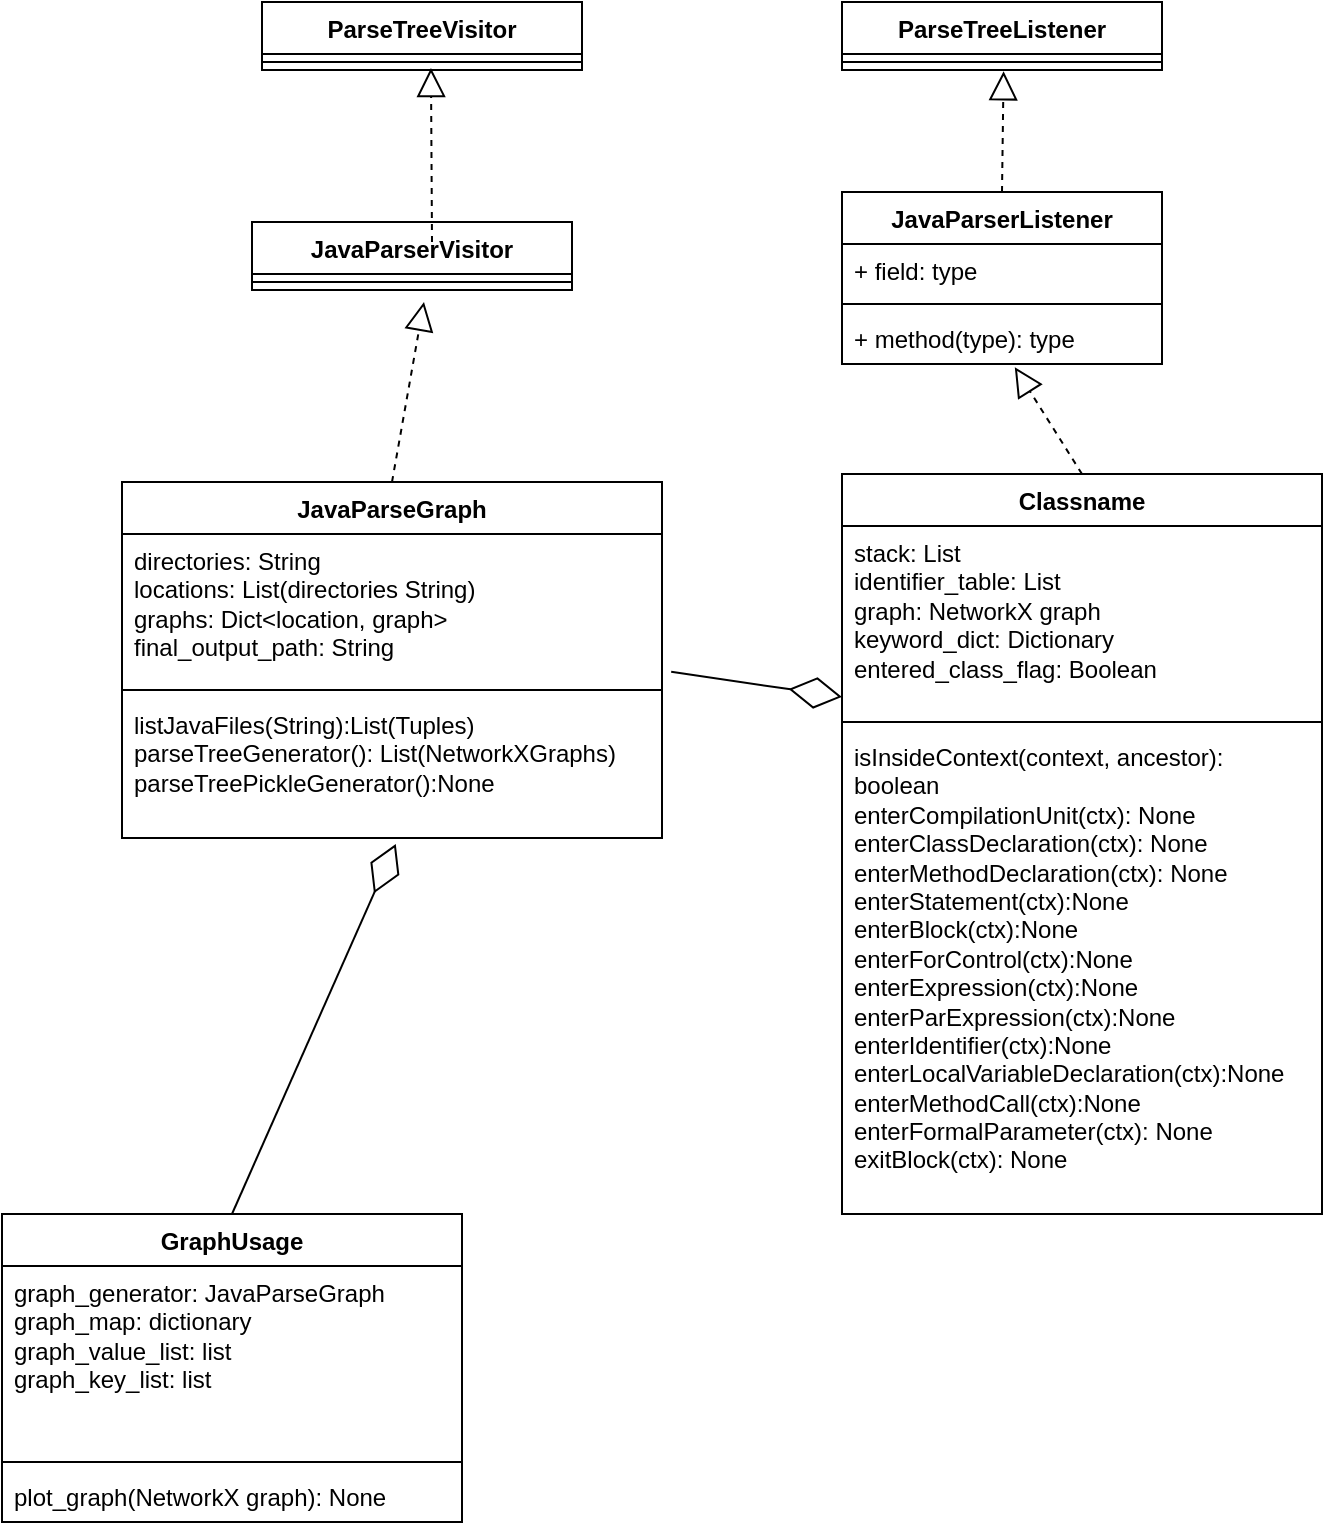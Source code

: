 <mxfile version="26.0.9">
  <diagram name="Page-1" id="DgYMJrDBj49TaY80T7HJ">
    <mxGraphModel dx="1381" dy="808" grid="1" gridSize="10" guides="1" tooltips="1" connect="1" arrows="1" fold="1" page="1" pageScale="1" pageWidth="850" pageHeight="1100" math="0" shadow="0">
      <root>
        <mxCell id="0" />
        <mxCell id="1" parent="0" />
        <mxCell id="LOwQeGLM5aGvlbeUEUn6-1" value="ParseTreeVisitor" style="swimlane;fontStyle=1;align=center;verticalAlign=top;childLayout=stackLayout;horizontal=1;startSize=26;horizontalStack=0;resizeParent=1;resizeParentMax=0;resizeLast=0;collapsible=1;marginBottom=0;whiteSpace=wrap;html=1;" vertex="1" parent="1">
          <mxGeometry x="270" y="150" width="160" height="34" as="geometry" />
        </mxCell>
        <mxCell id="LOwQeGLM5aGvlbeUEUn6-3" value="" style="line;strokeWidth=1;fillColor=none;align=left;verticalAlign=middle;spacingTop=-1;spacingLeft=3;spacingRight=3;rotatable=0;labelPosition=right;points=[];portConstraint=eastwest;strokeColor=inherit;" vertex="1" parent="LOwQeGLM5aGvlbeUEUn6-1">
          <mxGeometry y="26" width="160" height="8" as="geometry" />
        </mxCell>
        <mxCell id="LOwQeGLM5aGvlbeUEUn6-5" value="JavaParserVisitor" style="swimlane;fontStyle=1;align=center;verticalAlign=top;childLayout=stackLayout;horizontal=1;startSize=26;horizontalStack=0;resizeParent=1;resizeParentMax=0;resizeLast=0;collapsible=1;marginBottom=0;whiteSpace=wrap;html=1;" vertex="1" parent="1">
          <mxGeometry x="265" y="260" width="160" height="34" as="geometry" />
        </mxCell>
        <mxCell id="LOwQeGLM5aGvlbeUEUn6-9" value="" style="endArrow=block;dashed=1;endFill=0;endSize=12;html=1;rounded=0;entryX=0.528;entryY=0.875;entryDx=0;entryDy=0;entryPerimeter=0;" edge="1" parent="LOwQeGLM5aGvlbeUEUn6-5" target="LOwQeGLM5aGvlbeUEUn6-3">
          <mxGeometry width="160" relative="1" as="geometry">
            <mxPoint x="90" y="10" as="sourcePoint" />
            <mxPoint x="250" y="10" as="targetPoint" />
          </mxGeometry>
        </mxCell>
        <mxCell id="LOwQeGLM5aGvlbeUEUn6-7" value="" style="line;strokeWidth=1;fillColor=none;align=left;verticalAlign=middle;spacingTop=-1;spacingLeft=3;spacingRight=3;rotatable=0;labelPosition=right;points=[];portConstraint=eastwest;strokeColor=inherit;" vertex="1" parent="LOwQeGLM5aGvlbeUEUn6-5">
          <mxGeometry y="26" width="160" height="8" as="geometry" />
        </mxCell>
        <mxCell id="LOwQeGLM5aGvlbeUEUn6-10" value="JavaParseGraph" style="swimlane;fontStyle=1;align=center;verticalAlign=top;childLayout=stackLayout;horizontal=1;startSize=26;horizontalStack=0;resizeParent=1;resizeParentMax=0;resizeLast=0;collapsible=1;marginBottom=0;whiteSpace=wrap;html=1;" vertex="1" parent="1">
          <mxGeometry x="200" y="390" width="270" height="178" as="geometry" />
        </mxCell>
        <mxCell id="LOwQeGLM5aGvlbeUEUn6-11" value="directories: String&lt;div&gt;locations: List(directories String)&lt;/div&gt;&lt;div&gt;graphs: Dict&amp;lt;location, graph&amp;gt;&lt;/div&gt;&lt;div&gt;final_output_path: String&lt;/div&gt;" style="text;strokeColor=none;fillColor=none;align=left;verticalAlign=top;spacingLeft=4;spacingRight=4;overflow=hidden;rotatable=0;points=[[0,0.5],[1,0.5]];portConstraint=eastwest;whiteSpace=wrap;html=1;" vertex="1" parent="LOwQeGLM5aGvlbeUEUn6-10">
          <mxGeometry y="26" width="270" height="74" as="geometry" />
        </mxCell>
        <mxCell id="LOwQeGLM5aGvlbeUEUn6-12" value="" style="line;strokeWidth=1;fillColor=none;align=left;verticalAlign=middle;spacingTop=-1;spacingLeft=3;spacingRight=3;rotatable=0;labelPosition=right;points=[];portConstraint=eastwest;strokeColor=inherit;" vertex="1" parent="LOwQeGLM5aGvlbeUEUn6-10">
          <mxGeometry y="100" width="270" height="8" as="geometry" />
        </mxCell>
        <mxCell id="LOwQeGLM5aGvlbeUEUn6-13" value="listJavaFiles(String):List(Tuples)&lt;div&gt;parseTreeGenerator(): List(NetworkXGraphs)&lt;/div&gt;&lt;div&gt;parseTreePickleGenerator():None&lt;/div&gt;" style="text;strokeColor=none;fillColor=none;align=left;verticalAlign=top;spacingLeft=4;spacingRight=4;overflow=hidden;rotatable=0;points=[[0,0.5],[1,0.5]];portConstraint=eastwest;whiteSpace=wrap;html=1;" vertex="1" parent="LOwQeGLM5aGvlbeUEUn6-10">
          <mxGeometry y="108" width="270" height="70" as="geometry" />
        </mxCell>
        <mxCell id="LOwQeGLM5aGvlbeUEUn6-14" value="" style="endArrow=block;dashed=1;endFill=0;endSize=12;html=1;rounded=0;exitX=0.5;exitY=0;exitDx=0;exitDy=0;" edge="1" parent="1" source="LOwQeGLM5aGvlbeUEUn6-10">
          <mxGeometry width="160" relative="1" as="geometry">
            <mxPoint x="340" y="310" as="sourcePoint" />
            <mxPoint x="351" y="300" as="targetPoint" />
          </mxGeometry>
        </mxCell>
        <mxCell id="LOwQeGLM5aGvlbeUEUn6-15" value="ParseTreeListener" style="swimlane;fontStyle=1;align=center;verticalAlign=top;childLayout=stackLayout;horizontal=1;startSize=26;horizontalStack=0;resizeParent=1;resizeParentMax=0;resizeLast=0;collapsible=1;marginBottom=0;whiteSpace=wrap;html=1;" vertex="1" parent="1">
          <mxGeometry x="560" y="150" width="160" height="34" as="geometry" />
        </mxCell>
        <mxCell id="LOwQeGLM5aGvlbeUEUn6-17" value="" style="line;strokeWidth=1;fillColor=none;align=left;verticalAlign=middle;spacingTop=-1;spacingLeft=3;spacingRight=3;rotatable=0;labelPosition=right;points=[];portConstraint=eastwest;strokeColor=inherit;" vertex="1" parent="LOwQeGLM5aGvlbeUEUn6-15">
          <mxGeometry y="26" width="160" height="8" as="geometry" />
        </mxCell>
        <mxCell id="LOwQeGLM5aGvlbeUEUn6-19" value="JavaParserListener" style="swimlane;fontStyle=1;align=center;verticalAlign=top;childLayout=stackLayout;horizontal=1;startSize=26;horizontalStack=0;resizeParent=1;resizeParentMax=0;resizeLast=0;collapsible=1;marginBottom=0;whiteSpace=wrap;html=1;" vertex="1" parent="1">
          <mxGeometry x="560" y="245" width="160" height="86" as="geometry" />
        </mxCell>
        <mxCell id="LOwQeGLM5aGvlbeUEUn6-20" value="+ field: type" style="text;strokeColor=none;fillColor=none;align=left;verticalAlign=top;spacingLeft=4;spacingRight=4;overflow=hidden;rotatable=0;points=[[0,0.5],[1,0.5]];portConstraint=eastwest;whiteSpace=wrap;html=1;" vertex="1" parent="LOwQeGLM5aGvlbeUEUn6-19">
          <mxGeometry y="26" width="160" height="26" as="geometry" />
        </mxCell>
        <mxCell id="LOwQeGLM5aGvlbeUEUn6-21" value="" style="line;strokeWidth=1;fillColor=none;align=left;verticalAlign=middle;spacingTop=-1;spacingLeft=3;spacingRight=3;rotatable=0;labelPosition=right;points=[];portConstraint=eastwest;strokeColor=inherit;" vertex="1" parent="LOwQeGLM5aGvlbeUEUn6-19">
          <mxGeometry y="52" width="160" height="8" as="geometry" />
        </mxCell>
        <mxCell id="LOwQeGLM5aGvlbeUEUn6-22" value="+ method(type): type" style="text;strokeColor=none;fillColor=none;align=left;verticalAlign=top;spacingLeft=4;spacingRight=4;overflow=hidden;rotatable=0;points=[[0,0.5],[1,0.5]];portConstraint=eastwest;whiteSpace=wrap;html=1;" vertex="1" parent="LOwQeGLM5aGvlbeUEUn6-19">
          <mxGeometry y="60" width="160" height="26" as="geometry" />
        </mxCell>
        <mxCell id="LOwQeGLM5aGvlbeUEUn6-28" value="" style="endArrow=block;dashed=1;endFill=0;endSize=12;html=1;rounded=0;exitX=0.5;exitY=0;exitDx=0;exitDy=0;entryX=0.505;entryY=1.075;entryDx=0;entryDy=0;entryPerimeter=0;" edge="1" parent="1" source="LOwQeGLM5aGvlbeUEUn6-19" target="LOwQeGLM5aGvlbeUEUn6-17">
          <mxGeometry width="160" relative="1" as="geometry">
            <mxPoint x="640" y="230" as="sourcePoint" />
            <mxPoint x="800" y="230" as="targetPoint" />
          </mxGeometry>
        </mxCell>
        <mxCell id="LOwQeGLM5aGvlbeUEUn6-29" value="Classname" style="swimlane;fontStyle=1;align=center;verticalAlign=top;childLayout=stackLayout;horizontal=1;startSize=26;horizontalStack=0;resizeParent=1;resizeParentMax=0;resizeLast=0;collapsible=1;marginBottom=0;whiteSpace=wrap;html=1;" vertex="1" parent="1">
          <mxGeometry x="560" y="386" width="240" height="370" as="geometry" />
        </mxCell>
        <mxCell id="LOwQeGLM5aGvlbeUEUn6-30" value="stack: List&lt;div&gt;identifier_table: List&lt;/div&gt;&lt;div&gt;graph: NetworkX graph&lt;/div&gt;&lt;div&gt;keyword_dict: Dictionary&lt;/div&gt;&lt;div&gt;entered_class_flag: Boolean&lt;/div&gt;" style="text;strokeColor=none;fillColor=none;align=left;verticalAlign=top;spacingLeft=4;spacingRight=4;overflow=hidden;rotatable=0;points=[[0,0.5],[1,0.5]];portConstraint=eastwest;whiteSpace=wrap;html=1;" vertex="1" parent="LOwQeGLM5aGvlbeUEUn6-29">
          <mxGeometry y="26" width="240" height="94" as="geometry" />
        </mxCell>
        <mxCell id="LOwQeGLM5aGvlbeUEUn6-31" value="" style="line;strokeWidth=1;fillColor=none;align=left;verticalAlign=middle;spacingTop=-1;spacingLeft=3;spacingRight=3;rotatable=0;labelPosition=right;points=[];portConstraint=eastwest;strokeColor=inherit;" vertex="1" parent="LOwQeGLM5aGvlbeUEUn6-29">
          <mxGeometry y="120" width="240" height="8" as="geometry" />
        </mxCell>
        <mxCell id="LOwQeGLM5aGvlbeUEUn6-32" value="isInsideContext(context, ancestor): boolean&lt;div&gt;enterCompilationUnit(ctx): None&lt;/div&gt;&lt;div&gt;enterClassDeclaration(ctx): None&lt;/div&gt;&lt;div&gt;enterMethodDeclaration(ctx): None&lt;/div&gt;&lt;div&gt;enterStatement(ctx):None&lt;/div&gt;&lt;div&gt;enterBlock(ctx):None&lt;/div&gt;&lt;div&gt;enterForControl(ctx):None&lt;/div&gt;&lt;div&gt;enterExpression(ctx):None&lt;/div&gt;&lt;div&gt;enterParExpression(ctx):None&lt;/div&gt;&lt;div&gt;enterIdentifier(ctx):None&lt;/div&gt;&lt;div&gt;enterLocalVariableDeclaration(ctx):None&lt;/div&gt;&lt;div&gt;enterMethodCall(ctx):None&lt;/div&gt;&lt;div&gt;enterFormalParameter(ctx): None&lt;/div&gt;&lt;div&gt;exitBlock(ctx): None&lt;/div&gt;" style="text;strokeColor=none;fillColor=none;align=left;verticalAlign=top;spacingLeft=4;spacingRight=4;overflow=hidden;rotatable=0;points=[[0,0.5],[1,0.5]];portConstraint=eastwest;whiteSpace=wrap;html=1;" vertex="1" parent="LOwQeGLM5aGvlbeUEUn6-29">
          <mxGeometry y="128" width="240" height="242" as="geometry" />
        </mxCell>
        <mxCell id="LOwQeGLM5aGvlbeUEUn6-33" value="" style="endArrow=block;dashed=1;endFill=0;endSize=12;html=1;rounded=0;entryX=0.54;entryY=1.062;entryDx=0;entryDy=0;entryPerimeter=0;exitX=0.5;exitY=0;exitDx=0;exitDy=0;" edge="1" parent="1" source="LOwQeGLM5aGvlbeUEUn6-29" target="LOwQeGLM5aGvlbeUEUn6-22">
          <mxGeometry width="160" relative="1" as="geometry">
            <mxPoint x="340" y="310" as="sourcePoint" />
            <mxPoint x="500" y="310" as="targetPoint" />
          </mxGeometry>
        </mxCell>
        <mxCell id="LOwQeGLM5aGvlbeUEUn6-34" value="" style="endArrow=diamondThin;endFill=0;endSize=24;html=1;rounded=0;entryX=0;entryY=0.909;entryDx=0;entryDy=0;entryPerimeter=0;exitX=1.017;exitY=0.931;exitDx=0;exitDy=0;exitPerimeter=0;" edge="1" parent="1" source="LOwQeGLM5aGvlbeUEUn6-11" target="LOwQeGLM5aGvlbeUEUn6-30">
          <mxGeometry width="160" relative="1" as="geometry">
            <mxPoint x="340" y="490" as="sourcePoint" />
            <mxPoint x="500" y="490" as="targetPoint" />
          </mxGeometry>
        </mxCell>
        <mxCell id="LOwQeGLM5aGvlbeUEUn6-35" value="GraphUsage" style="swimlane;fontStyle=1;align=center;verticalAlign=top;childLayout=stackLayout;horizontal=1;startSize=26;horizontalStack=0;resizeParent=1;resizeParentMax=0;resizeLast=0;collapsible=1;marginBottom=0;whiteSpace=wrap;html=1;" vertex="1" parent="1">
          <mxGeometry x="140" y="756" width="230" height="154" as="geometry" />
        </mxCell>
        <mxCell id="LOwQeGLM5aGvlbeUEUn6-36" value="graph_generator: JavaParseGraph&lt;div&gt;graph_map: dictionary&lt;/div&gt;&lt;div&gt;graph_value_list: list&lt;/div&gt;&lt;div&gt;graph_key_list: list&lt;/div&gt;" style="text;strokeColor=none;fillColor=none;align=left;verticalAlign=top;spacingLeft=4;spacingRight=4;overflow=hidden;rotatable=0;points=[[0,0.5],[1,0.5]];portConstraint=eastwest;whiteSpace=wrap;html=1;" vertex="1" parent="LOwQeGLM5aGvlbeUEUn6-35">
          <mxGeometry y="26" width="230" height="94" as="geometry" />
        </mxCell>
        <mxCell id="LOwQeGLM5aGvlbeUEUn6-37" value="" style="line;strokeWidth=1;fillColor=none;align=left;verticalAlign=middle;spacingTop=-1;spacingLeft=3;spacingRight=3;rotatable=0;labelPosition=right;points=[];portConstraint=eastwest;strokeColor=inherit;" vertex="1" parent="LOwQeGLM5aGvlbeUEUn6-35">
          <mxGeometry y="120" width="230" height="8" as="geometry" />
        </mxCell>
        <mxCell id="LOwQeGLM5aGvlbeUEUn6-38" value="plot_graph(NetworkX graph): None" style="text;strokeColor=none;fillColor=none;align=left;verticalAlign=top;spacingLeft=4;spacingRight=4;overflow=hidden;rotatable=0;points=[[0,0.5],[1,0.5]];portConstraint=eastwest;whiteSpace=wrap;html=1;" vertex="1" parent="LOwQeGLM5aGvlbeUEUn6-35">
          <mxGeometry y="128" width="230" height="26" as="geometry" />
        </mxCell>
        <mxCell id="LOwQeGLM5aGvlbeUEUn6-39" value="" style="endArrow=diamondThin;endFill=0;endSize=24;html=1;rounded=0;entryX=0.507;entryY=1.043;entryDx=0;entryDy=0;entryPerimeter=0;exitX=0.5;exitY=0;exitDx=0;exitDy=0;" edge="1" parent="1" source="LOwQeGLM5aGvlbeUEUn6-35" target="LOwQeGLM5aGvlbeUEUn6-13">
          <mxGeometry width="160" relative="1" as="geometry">
            <mxPoint x="340" y="720" as="sourcePoint" />
            <mxPoint x="500" y="720" as="targetPoint" />
          </mxGeometry>
        </mxCell>
      </root>
    </mxGraphModel>
  </diagram>
</mxfile>
